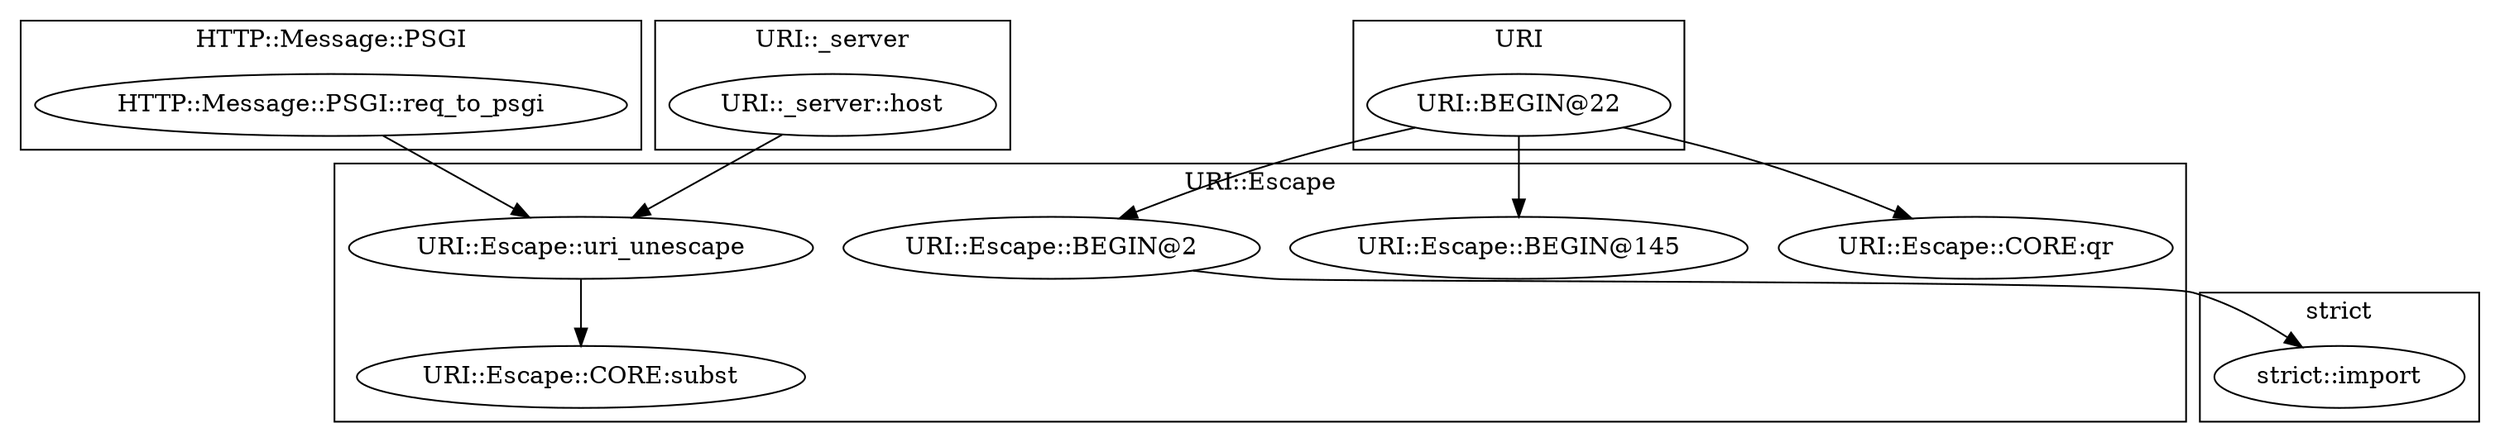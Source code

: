 digraph {
graph [overlap=false]
subgraph cluster_HTTP_Message_PSGI {
	label="HTTP::Message::PSGI";
	"HTTP::Message::PSGI::req_to_psgi";
}
subgraph cluster_URI__server {
	label="URI::_server";
	"URI::_server::host";
}
subgraph cluster_URI_Escape {
	label="URI::Escape";
	"URI::Escape::uri_unescape";
	"URI::Escape::BEGIN@145";
	"URI::Escape::BEGIN@2";
	"URI::Escape::CORE:subst";
	"URI::Escape::CORE:qr";
}
subgraph cluster_URI {
	label="URI";
	"URI::BEGIN@22";
}
subgraph cluster_strict {
	label="strict";
	"strict::import";
}
"URI::BEGIN@22" -> "URI::Escape::CORE:qr";
"URI::Escape::uri_unescape" -> "URI::Escape::CORE:subst";
"URI::BEGIN@22" -> "URI::Escape::BEGIN@145";
"URI::Escape::BEGIN@2" -> "strict::import";
"HTTP::Message::PSGI::req_to_psgi" -> "URI::Escape::uri_unescape";
"URI::_server::host" -> "URI::Escape::uri_unescape";
"URI::BEGIN@22" -> "URI::Escape::BEGIN@2";
}
